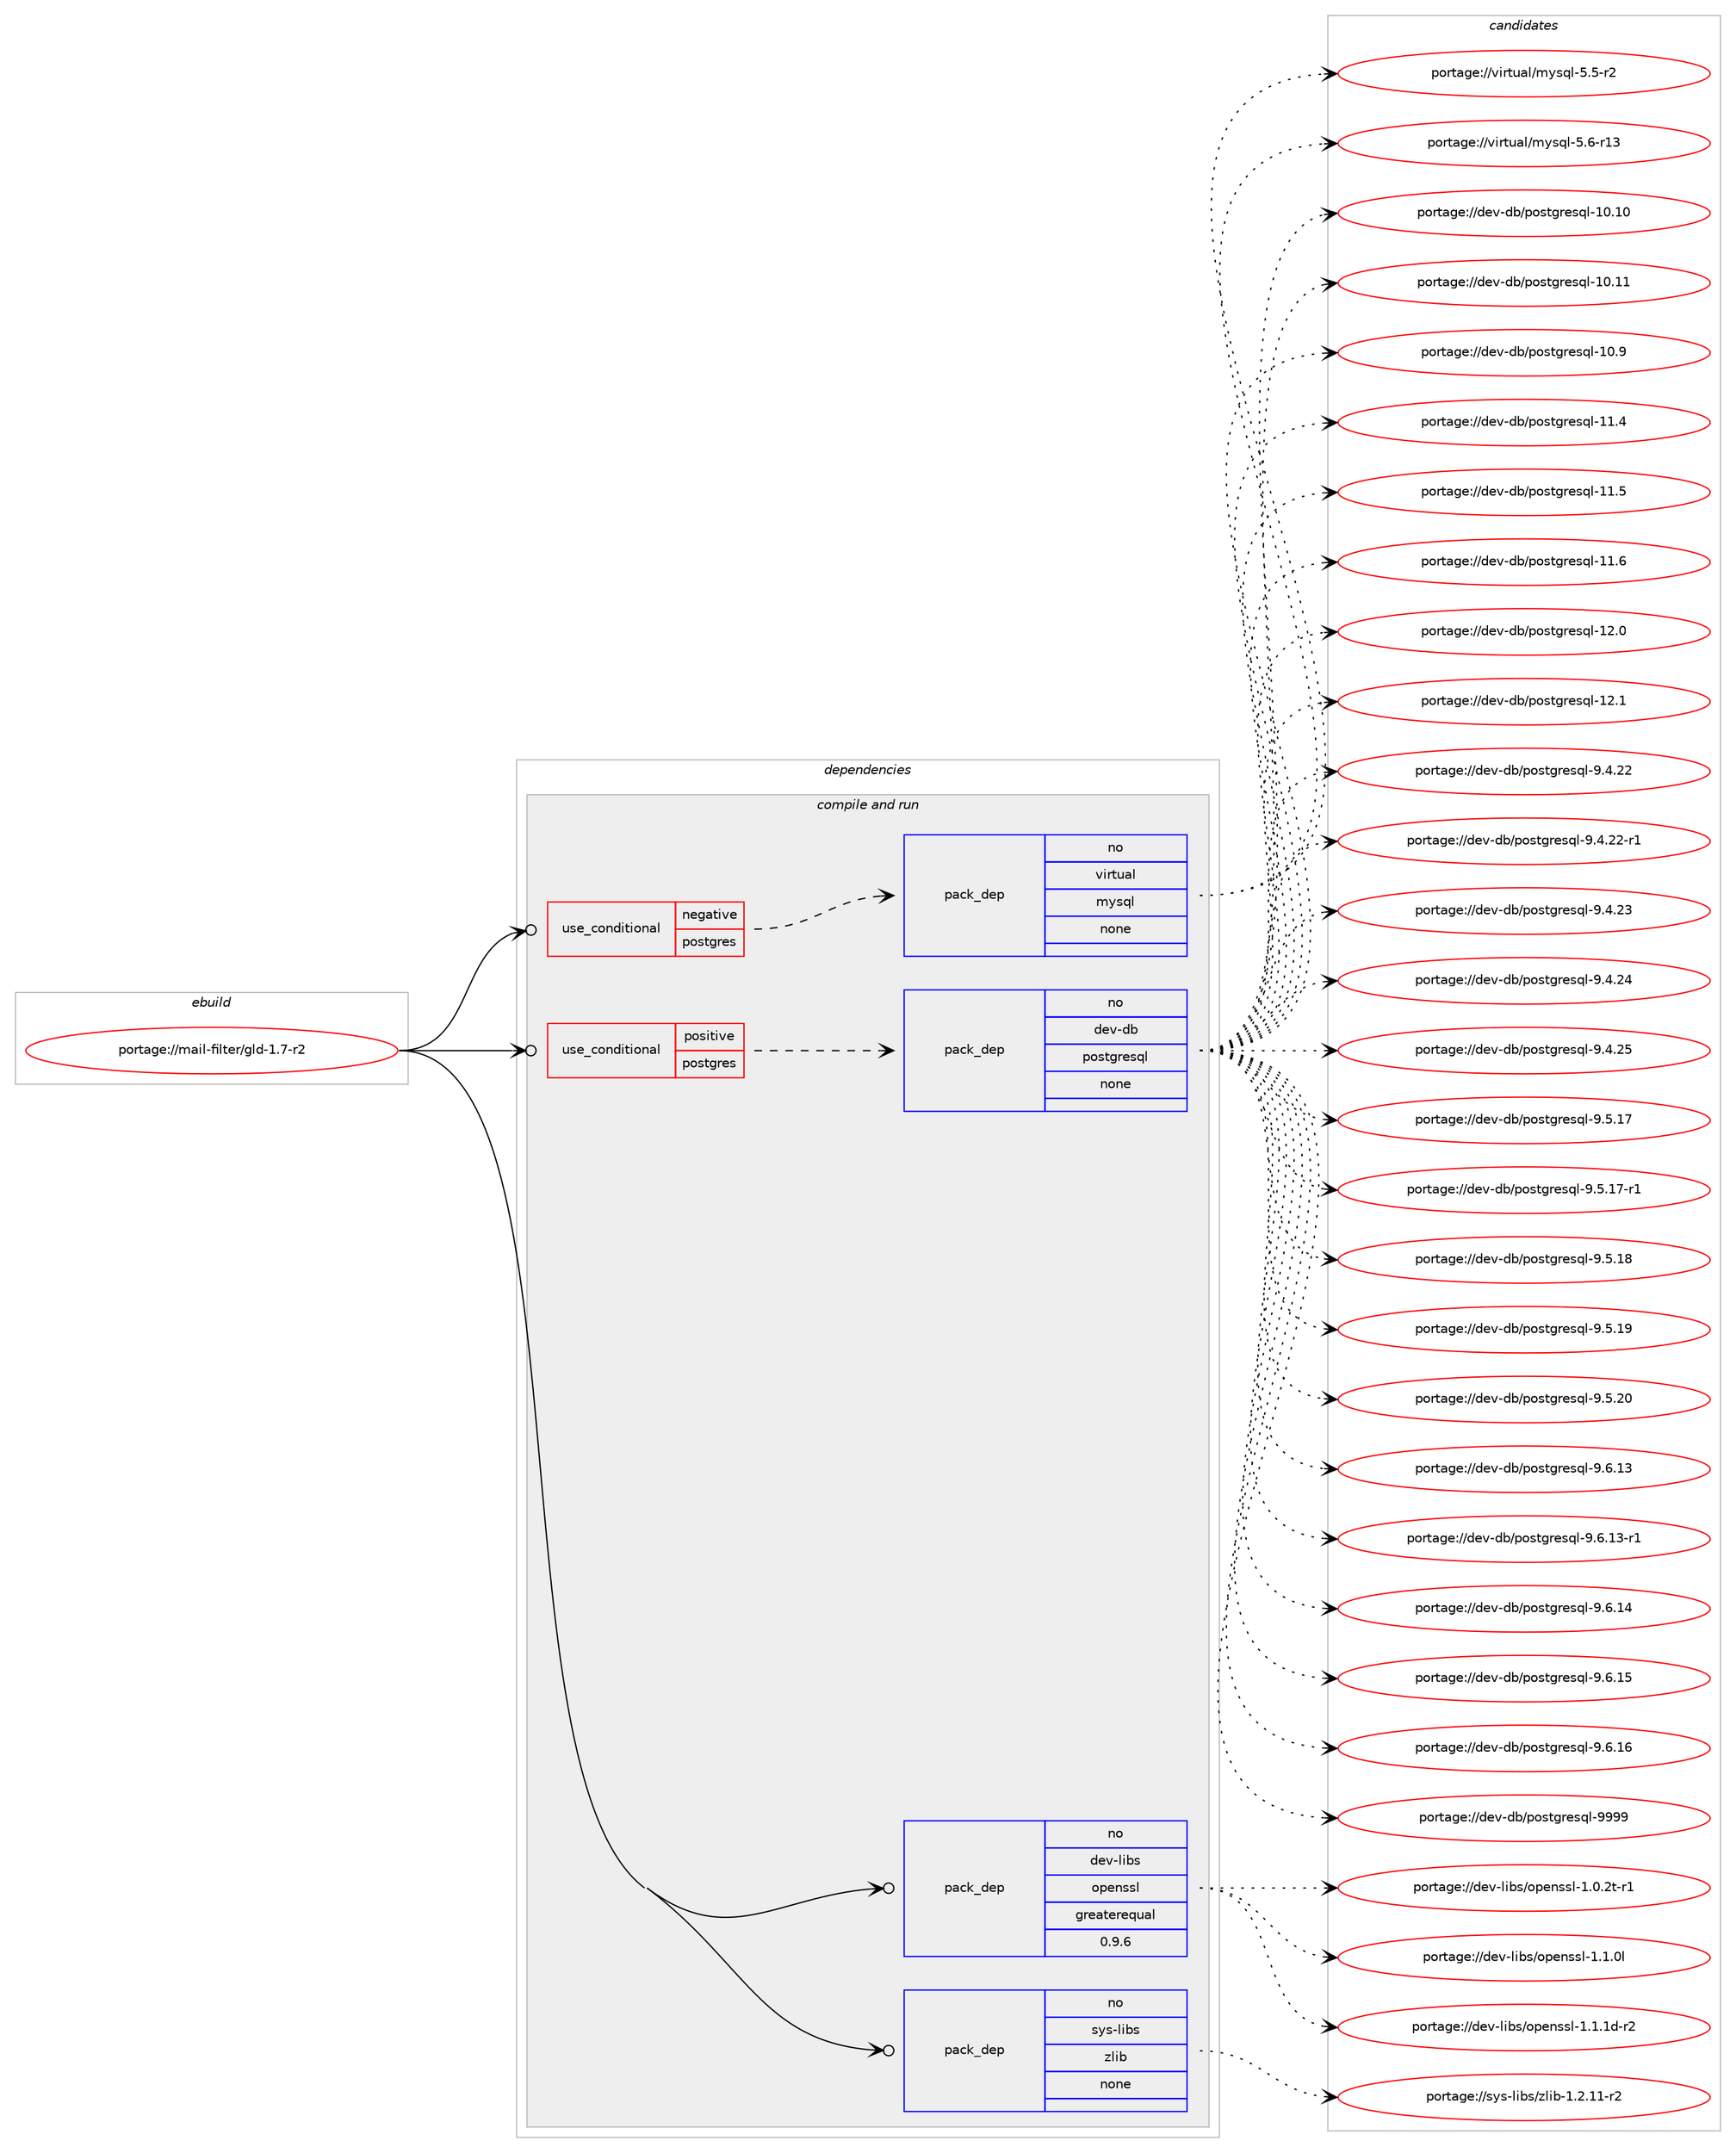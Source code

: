 digraph prolog {

# *************
# Graph options
# *************

newrank=true;
concentrate=true;
compound=true;
graph [rankdir=LR,fontname=Helvetica,fontsize=10,ranksep=1.5];#, ranksep=2.5, nodesep=0.2];
edge  [arrowhead=vee];
node  [fontname=Helvetica,fontsize=10];

# **********
# The ebuild
# **********

subgraph cluster_leftcol {
color=gray;
rank=same;
label=<<i>ebuild</i>>;
id [label="portage://mail-filter/gld-1.7-r2", color=red, width=4, href="../mail-filter/gld-1.7-r2.svg"];
}

# ****************
# The dependencies
# ****************

subgraph cluster_midcol {
color=gray;
label=<<i>dependencies</i>>;
subgraph cluster_compile {
fillcolor="#eeeeee";
style=filled;
label=<<i>compile</i>>;
}
subgraph cluster_compileandrun {
fillcolor="#eeeeee";
style=filled;
label=<<i>compile and run</i>>;
subgraph cond76882 {
dependency305874 [label=<<TABLE BORDER="0" CELLBORDER="1" CELLSPACING="0" CELLPADDING="4"><TR><TD ROWSPAN="3" CELLPADDING="10">use_conditional</TD></TR><TR><TD>negative</TD></TR><TR><TD>postgres</TD></TR></TABLE>>, shape=none, color=red];
subgraph pack224091 {
dependency305875 [label=<<TABLE BORDER="0" CELLBORDER="1" CELLSPACING="0" CELLPADDING="4" WIDTH="220"><TR><TD ROWSPAN="6" CELLPADDING="30">pack_dep</TD></TR><TR><TD WIDTH="110">no</TD></TR><TR><TD>virtual</TD></TR><TR><TD>mysql</TD></TR><TR><TD>none</TD></TR><TR><TD></TD></TR></TABLE>>, shape=none, color=blue];
}
dependency305874:e -> dependency305875:w [weight=20,style="dashed",arrowhead="vee"];
}
id:e -> dependency305874:w [weight=20,style="solid",arrowhead="odotvee"];
subgraph cond76883 {
dependency305876 [label=<<TABLE BORDER="0" CELLBORDER="1" CELLSPACING="0" CELLPADDING="4"><TR><TD ROWSPAN="3" CELLPADDING="10">use_conditional</TD></TR><TR><TD>positive</TD></TR><TR><TD>postgres</TD></TR></TABLE>>, shape=none, color=red];
subgraph pack224092 {
dependency305877 [label=<<TABLE BORDER="0" CELLBORDER="1" CELLSPACING="0" CELLPADDING="4" WIDTH="220"><TR><TD ROWSPAN="6" CELLPADDING="30">pack_dep</TD></TR><TR><TD WIDTH="110">no</TD></TR><TR><TD>dev-db</TD></TR><TR><TD>postgresql</TD></TR><TR><TD>none</TD></TR><TR><TD></TD></TR></TABLE>>, shape=none, color=blue];
}
dependency305876:e -> dependency305877:w [weight=20,style="dashed",arrowhead="vee"];
}
id:e -> dependency305876:w [weight=20,style="solid",arrowhead="odotvee"];
subgraph pack224093 {
dependency305878 [label=<<TABLE BORDER="0" CELLBORDER="1" CELLSPACING="0" CELLPADDING="4" WIDTH="220"><TR><TD ROWSPAN="6" CELLPADDING="30">pack_dep</TD></TR><TR><TD WIDTH="110">no</TD></TR><TR><TD>dev-libs</TD></TR><TR><TD>openssl</TD></TR><TR><TD>greaterequal</TD></TR><TR><TD>0.9.6</TD></TR></TABLE>>, shape=none, color=blue];
}
id:e -> dependency305878:w [weight=20,style="solid",arrowhead="odotvee"];
subgraph pack224094 {
dependency305879 [label=<<TABLE BORDER="0" CELLBORDER="1" CELLSPACING="0" CELLPADDING="4" WIDTH="220"><TR><TD ROWSPAN="6" CELLPADDING="30">pack_dep</TD></TR><TR><TD WIDTH="110">no</TD></TR><TR><TD>sys-libs</TD></TR><TR><TD>zlib</TD></TR><TR><TD>none</TD></TR><TR><TD></TD></TR></TABLE>>, shape=none, color=blue];
}
id:e -> dependency305879:w [weight=20,style="solid",arrowhead="odotvee"];
}
subgraph cluster_run {
fillcolor="#eeeeee";
style=filled;
label=<<i>run</i>>;
}
}

# **************
# The candidates
# **************

subgraph cluster_choices {
rank=same;
color=gray;
label=<<i>candidates</i>>;

subgraph choice224091 {
color=black;
nodesep=1;
choiceportage1181051141161179710847109121115113108455346534511450 [label="portage://virtual/mysql-5.5-r2", color=red, width=4,href="../virtual/mysql-5.5-r2.svg"];
choiceportage118105114116117971084710912111511310845534654451144951 [label="portage://virtual/mysql-5.6-r13", color=red, width=4,href="../virtual/mysql-5.6-r13.svg"];
dependency305875:e -> choiceportage1181051141161179710847109121115113108455346534511450:w [style=dotted,weight="100"];
dependency305875:e -> choiceportage118105114116117971084710912111511310845534654451144951:w [style=dotted,weight="100"];
}
subgraph choice224092 {
color=black;
nodesep=1;
choiceportage100101118451009847112111115116103114101115113108454948464948 [label="portage://dev-db/postgresql-10.10", color=red, width=4,href="../dev-db/postgresql-10.10.svg"];
choiceportage100101118451009847112111115116103114101115113108454948464949 [label="portage://dev-db/postgresql-10.11", color=red, width=4,href="../dev-db/postgresql-10.11.svg"];
choiceportage1001011184510098471121111151161031141011151131084549484657 [label="portage://dev-db/postgresql-10.9", color=red, width=4,href="../dev-db/postgresql-10.9.svg"];
choiceportage1001011184510098471121111151161031141011151131084549494652 [label="portage://dev-db/postgresql-11.4", color=red, width=4,href="../dev-db/postgresql-11.4.svg"];
choiceportage1001011184510098471121111151161031141011151131084549494653 [label="portage://dev-db/postgresql-11.5", color=red, width=4,href="../dev-db/postgresql-11.5.svg"];
choiceportage1001011184510098471121111151161031141011151131084549494654 [label="portage://dev-db/postgresql-11.6", color=red, width=4,href="../dev-db/postgresql-11.6.svg"];
choiceportage1001011184510098471121111151161031141011151131084549504648 [label="portage://dev-db/postgresql-12.0", color=red, width=4,href="../dev-db/postgresql-12.0.svg"];
choiceportage1001011184510098471121111151161031141011151131084549504649 [label="portage://dev-db/postgresql-12.1", color=red, width=4,href="../dev-db/postgresql-12.1.svg"];
choiceportage10010111845100984711211111511610311410111511310845574652465050 [label="portage://dev-db/postgresql-9.4.22", color=red, width=4,href="../dev-db/postgresql-9.4.22.svg"];
choiceportage100101118451009847112111115116103114101115113108455746524650504511449 [label="portage://dev-db/postgresql-9.4.22-r1", color=red, width=4,href="../dev-db/postgresql-9.4.22-r1.svg"];
choiceportage10010111845100984711211111511610311410111511310845574652465051 [label="portage://dev-db/postgresql-9.4.23", color=red, width=4,href="../dev-db/postgresql-9.4.23.svg"];
choiceportage10010111845100984711211111511610311410111511310845574652465052 [label="portage://dev-db/postgresql-9.4.24", color=red, width=4,href="../dev-db/postgresql-9.4.24.svg"];
choiceportage10010111845100984711211111511610311410111511310845574652465053 [label="portage://dev-db/postgresql-9.4.25", color=red, width=4,href="../dev-db/postgresql-9.4.25.svg"];
choiceportage10010111845100984711211111511610311410111511310845574653464955 [label="portage://dev-db/postgresql-9.5.17", color=red, width=4,href="../dev-db/postgresql-9.5.17.svg"];
choiceportage100101118451009847112111115116103114101115113108455746534649554511449 [label="portage://dev-db/postgresql-9.5.17-r1", color=red, width=4,href="../dev-db/postgresql-9.5.17-r1.svg"];
choiceportage10010111845100984711211111511610311410111511310845574653464956 [label="portage://dev-db/postgresql-9.5.18", color=red, width=4,href="../dev-db/postgresql-9.5.18.svg"];
choiceportage10010111845100984711211111511610311410111511310845574653464957 [label="portage://dev-db/postgresql-9.5.19", color=red, width=4,href="../dev-db/postgresql-9.5.19.svg"];
choiceportage10010111845100984711211111511610311410111511310845574653465048 [label="portage://dev-db/postgresql-9.5.20", color=red, width=4,href="../dev-db/postgresql-9.5.20.svg"];
choiceportage10010111845100984711211111511610311410111511310845574654464951 [label="portage://dev-db/postgresql-9.6.13", color=red, width=4,href="../dev-db/postgresql-9.6.13.svg"];
choiceportage100101118451009847112111115116103114101115113108455746544649514511449 [label="portage://dev-db/postgresql-9.6.13-r1", color=red, width=4,href="../dev-db/postgresql-9.6.13-r1.svg"];
choiceportage10010111845100984711211111511610311410111511310845574654464952 [label="portage://dev-db/postgresql-9.6.14", color=red, width=4,href="../dev-db/postgresql-9.6.14.svg"];
choiceportage10010111845100984711211111511610311410111511310845574654464953 [label="portage://dev-db/postgresql-9.6.15", color=red, width=4,href="../dev-db/postgresql-9.6.15.svg"];
choiceportage10010111845100984711211111511610311410111511310845574654464954 [label="portage://dev-db/postgresql-9.6.16", color=red, width=4,href="../dev-db/postgresql-9.6.16.svg"];
choiceportage1001011184510098471121111151161031141011151131084557575757 [label="portage://dev-db/postgresql-9999", color=red, width=4,href="../dev-db/postgresql-9999.svg"];
dependency305877:e -> choiceportage100101118451009847112111115116103114101115113108454948464948:w [style=dotted,weight="100"];
dependency305877:e -> choiceportage100101118451009847112111115116103114101115113108454948464949:w [style=dotted,weight="100"];
dependency305877:e -> choiceportage1001011184510098471121111151161031141011151131084549484657:w [style=dotted,weight="100"];
dependency305877:e -> choiceportage1001011184510098471121111151161031141011151131084549494652:w [style=dotted,weight="100"];
dependency305877:e -> choiceportage1001011184510098471121111151161031141011151131084549494653:w [style=dotted,weight="100"];
dependency305877:e -> choiceportage1001011184510098471121111151161031141011151131084549494654:w [style=dotted,weight="100"];
dependency305877:e -> choiceportage1001011184510098471121111151161031141011151131084549504648:w [style=dotted,weight="100"];
dependency305877:e -> choiceportage1001011184510098471121111151161031141011151131084549504649:w [style=dotted,weight="100"];
dependency305877:e -> choiceportage10010111845100984711211111511610311410111511310845574652465050:w [style=dotted,weight="100"];
dependency305877:e -> choiceportage100101118451009847112111115116103114101115113108455746524650504511449:w [style=dotted,weight="100"];
dependency305877:e -> choiceportage10010111845100984711211111511610311410111511310845574652465051:w [style=dotted,weight="100"];
dependency305877:e -> choiceportage10010111845100984711211111511610311410111511310845574652465052:w [style=dotted,weight="100"];
dependency305877:e -> choiceportage10010111845100984711211111511610311410111511310845574652465053:w [style=dotted,weight="100"];
dependency305877:e -> choiceportage10010111845100984711211111511610311410111511310845574653464955:w [style=dotted,weight="100"];
dependency305877:e -> choiceportage100101118451009847112111115116103114101115113108455746534649554511449:w [style=dotted,weight="100"];
dependency305877:e -> choiceportage10010111845100984711211111511610311410111511310845574653464956:w [style=dotted,weight="100"];
dependency305877:e -> choiceportage10010111845100984711211111511610311410111511310845574653464957:w [style=dotted,weight="100"];
dependency305877:e -> choiceportage10010111845100984711211111511610311410111511310845574653465048:w [style=dotted,weight="100"];
dependency305877:e -> choiceportage10010111845100984711211111511610311410111511310845574654464951:w [style=dotted,weight="100"];
dependency305877:e -> choiceportage100101118451009847112111115116103114101115113108455746544649514511449:w [style=dotted,weight="100"];
dependency305877:e -> choiceportage10010111845100984711211111511610311410111511310845574654464952:w [style=dotted,weight="100"];
dependency305877:e -> choiceportage10010111845100984711211111511610311410111511310845574654464953:w [style=dotted,weight="100"];
dependency305877:e -> choiceportage10010111845100984711211111511610311410111511310845574654464954:w [style=dotted,weight="100"];
dependency305877:e -> choiceportage1001011184510098471121111151161031141011151131084557575757:w [style=dotted,weight="100"];
}
subgraph choice224093 {
color=black;
nodesep=1;
choiceportage1001011184510810598115471111121011101151151084549464846501164511449 [label="portage://dev-libs/openssl-1.0.2t-r1", color=red, width=4,href="../dev-libs/openssl-1.0.2t-r1.svg"];
choiceportage100101118451081059811547111112101110115115108454946494648108 [label="portage://dev-libs/openssl-1.1.0l", color=red, width=4,href="../dev-libs/openssl-1.1.0l.svg"];
choiceportage1001011184510810598115471111121011101151151084549464946491004511450 [label="portage://dev-libs/openssl-1.1.1d-r2", color=red, width=4,href="../dev-libs/openssl-1.1.1d-r2.svg"];
dependency305878:e -> choiceportage1001011184510810598115471111121011101151151084549464846501164511449:w [style=dotted,weight="100"];
dependency305878:e -> choiceportage100101118451081059811547111112101110115115108454946494648108:w [style=dotted,weight="100"];
dependency305878:e -> choiceportage1001011184510810598115471111121011101151151084549464946491004511450:w [style=dotted,weight="100"];
}
subgraph choice224094 {
color=black;
nodesep=1;
choiceportage11512111545108105981154712210810598454946504649494511450 [label="portage://sys-libs/zlib-1.2.11-r2", color=red, width=4,href="../sys-libs/zlib-1.2.11-r2.svg"];
dependency305879:e -> choiceportage11512111545108105981154712210810598454946504649494511450:w [style=dotted,weight="100"];
}
}

}
